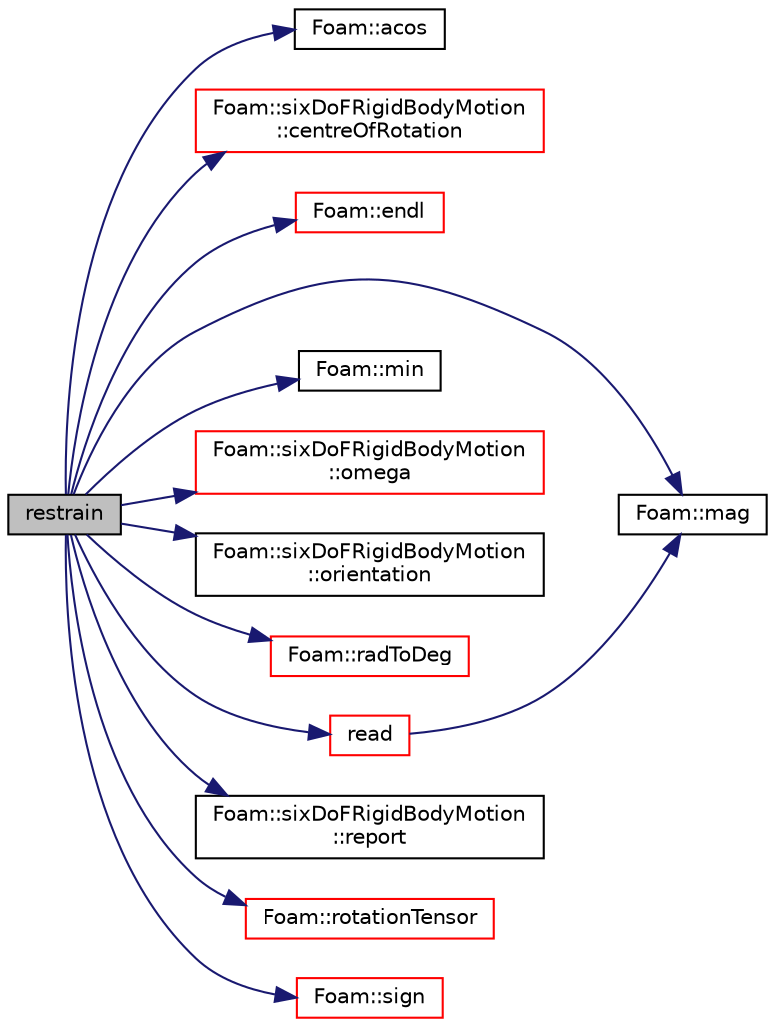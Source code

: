 digraph "restrain"
{
  bgcolor="transparent";
  edge [fontname="Helvetica",fontsize="10",labelfontname="Helvetica",labelfontsize="10"];
  node [fontname="Helvetica",fontsize="10",shape=record];
  rankdir="LR";
  Node1 [label="restrain",height=0.2,width=0.4,color="black", fillcolor="grey75", style="filled", fontcolor="black"];
  Node1 -> Node2 [color="midnightblue",fontsize="10",style="solid",fontname="Helvetica"];
  Node2 [label="Foam::acos",height=0.2,width=0.4,color="black",URL="$a10758.html#af1788b4e662ef398105742fd8bc861fc"];
  Node1 -> Node3 [color="midnightblue",fontsize="10",style="solid",fontname="Helvetica"];
  Node3 [label="Foam::sixDoFRigidBodyMotion\l::centreOfRotation",height=0.2,width=0.4,color="red",URL="$a02333.html#a2f8c6ae8506d71aa8038ba4a8f62ce3f",tooltip="Return the current centre of rotation. "];
  Node1 -> Node4 [color="midnightblue",fontsize="10",style="solid",fontname="Helvetica"];
  Node4 [label="Foam::endl",height=0.2,width=0.4,color="red",URL="$a10758.html#a2db8fe02a0d3909e9351bb4275b23ce4",tooltip="Add newline and flush stream. "];
  Node1 -> Node5 [color="midnightblue",fontsize="10",style="solid",fontname="Helvetica"];
  Node5 [label="Foam::mag",height=0.2,width=0.4,color="black",URL="$a10758.html#a929da2a3fdcf3dacbbe0487d3a330dae"];
  Node1 -> Node6 [color="midnightblue",fontsize="10",style="solid",fontname="Helvetica"];
  Node6 [label="Foam::min",height=0.2,width=0.4,color="black",URL="$a10758.html#a253e112ad2d56d96230ff39ea7f442dc"];
  Node1 -> Node7 [color="midnightblue",fontsize="10",style="solid",fontname="Helvetica"];
  Node7 [label="Foam::sixDoFRigidBodyMotion\l::omega",height=0.2,width=0.4,color="red",URL="$a02333.html#a9ccb39bb1c549190b9e6379f6ab8683d",tooltip="Return the angular velocity in the global frame. "];
  Node1 -> Node8 [color="midnightblue",fontsize="10",style="solid",fontname="Helvetica"];
  Node8 [label="Foam::sixDoFRigidBodyMotion\l::orientation",height=0.2,width=0.4,color="black",URL="$a02333.html#ae5b91ef3c3ecc325d2910d2ce6a598f8",tooltip="Return the orientation tensor, Q. "];
  Node1 -> Node9 [color="midnightblue",fontsize="10",style="solid",fontname="Helvetica"];
  Node9 [label="Foam::radToDeg",height=0.2,width=0.4,color="red",URL="$a10758.html#a43e249466ea923a1a1243c5f91fbd2d7",tooltip="Conversion from radians to degrees. "];
  Node1 -> Node10 [color="midnightblue",fontsize="10",style="solid",fontname="Helvetica"];
  Node10 [label="read",height=0.2,width=0.4,color="red",URL="$a02566.html#affa21705bb326eaf3c87a5c6c1e56f3b",tooltip="Update properties from given dictionary. "];
  Node10 -> Node5 [color="midnightblue",fontsize="10",style="solid",fontname="Helvetica"];
  Node1 -> Node11 [color="midnightblue",fontsize="10",style="solid",fontname="Helvetica"];
  Node11 [label="Foam::sixDoFRigidBodyMotion\l::report",height=0.2,width=0.4,color="black",URL="$a02333.html#a50b8b2b1f26f4bc420265ecfd2816fb3",tooltip="Return the report Switch. "];
  Node1 -> Node12 [color="midnightblue",fontsize="10",style="solid",fontname="Helvetica"];
  Node12 [label="Foam::rotationTensor",height=0.2,width=0.4,color="red",URL="$a10758.html#a1be81720bcafb843826c32024fe5fbe3"];
  Node1 -> Node13 [color="midnightblue",fontsize="10",style="solid",fontname="Helvetica"];
  Node13 [label="Foam::sign",height=0.2,width=0.4,color="red",URL="$a10758.html#a221fd301d6c49c5bd4a6c0f5ccb893b2"];
}
